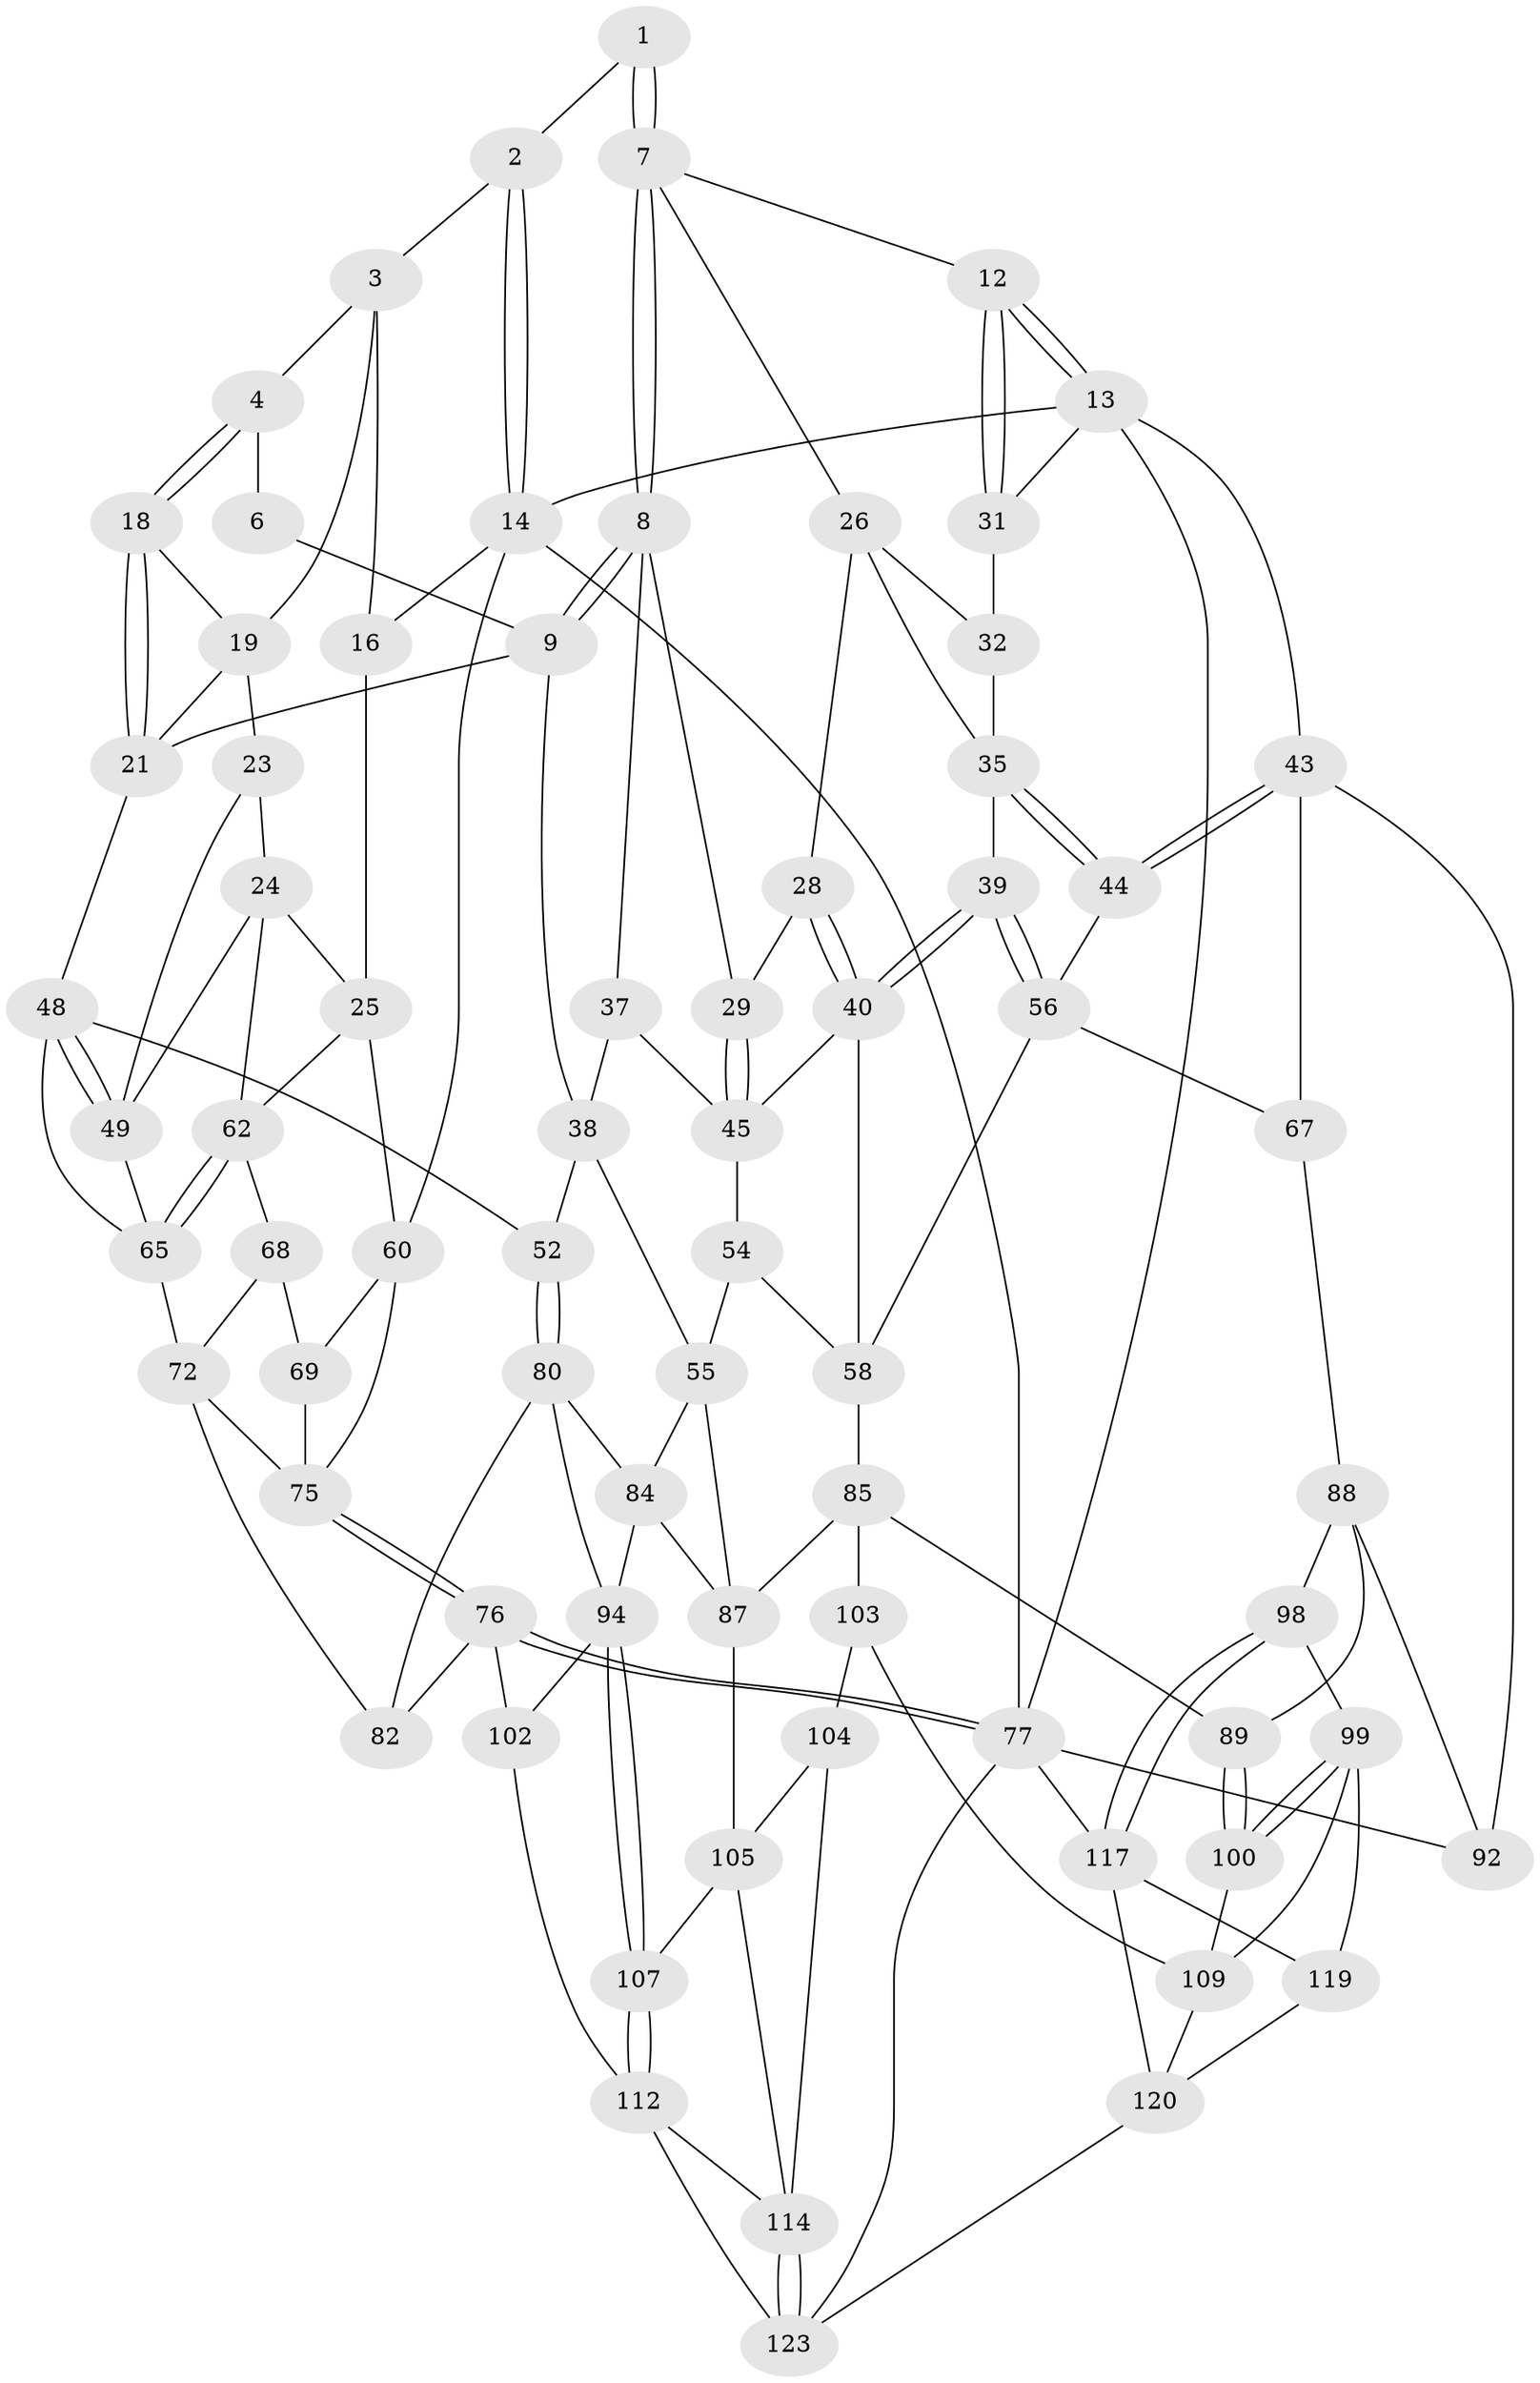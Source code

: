 // original degree distribution, {3: 0.03225806451612903, 4: 0.1935483870967742, 5: 0.5645161290322581, 6: 0.20967741935483872}
// Generated by graph-tools (version 1.1) at 2025/11/02/27/25 16:11:58]
// undirected, 72 vertices, 155 edges
graph export_dot {
graph [start="1"]
  node [color=gray90,style=filled];
  1 [pos="+0.5850818491749459+0"];
  2 [pos="+0.12220820091891575+0"];
  3 [pos="+0.22173676640119125+0.045827404042149376",super="+15"];
  4 [pos="+0.2467874768457452+0.06407626037974892",super="+5"];
  6 [pos="+0.45538422803089174+0",super="+10"];
  7 [pos="+0.6695500794581994+0",super="+11"];
  8 [pos="+0.565834820475569+0.11570278796459188",super="+30"];
  9 [pos="+0.38183581825188145+0.1872563117604063",super="+20"];
  12 [pos="+1+0"];
  13 [pos="+1+0",super="+42"];
  14 [pos="+0+0",super="+17"];
  16 [pos="+0.13153203088118806+0.12467003292383871"];
  18 [pos="+0.26286156025636953+0.20621345734048482"];
  19 [pos="+0.19297956257768237+0.21689882428706467",super="+22"];
  21 [pos="+0.33729567199805516+0.23675586331083637",super="+41"];
  23 [pos="+0.15627069331775617+0.24992064838404415"];
  24 [pos="+0.0343456017297824+0.24832989495407953",super="+59"];
  25 [pos="+0.031789374526392404+0.24774669580321038",super="+61"];
  26 [pos="+0.776302814494667+0.08940548047083141",super="+27"];
  28 [pos="+0.7265427339534142+0.2121115811693607"];
  29 [pos="+0.6675869423177859+0.24536656702815507"];
  31 [pos="+0.9677565726846102+0.11338092591482164",super="+33"];
  32 [pos="+0.8953964160994125+0.14291281477970205",super="+34"];
  35 [pos="+0.8895167505237488+0.2613068706134649",super="+36"];
  37 [pos="+0.5321965215263098+0.26284612850833095"];
  38 [pos="+0.49319147710383354+0.27322101069387034",super="+51"];
  39 [pos="+0.8406635486514014+0.30894819295891285"];
  40 [pos="+0.7603532234762235+0.29875718971840026",super="+47"];
  43 [pos="+1+0.3891613459385288",super="+66"];
  44 [pos="+1+0.3557144474056247"];
  45 [pos="+0.6468075312052771+0.31000553981190027",super="+46"];
  48 [pos="+0.32404606587576595+0.393145598230193",super="+53"];
  49 [pos="+0.22139362162686074+0.37576746728904703",super="+50"];
  52 [pos="+0.3478113532464366+0.42442151151822194"];
  54 [pos="+0.6117583342069324+0.4721254837140172"];
  55 [pos="+0.5767626483376344+0.48134671568230425",super="+83"];
  56 [pos="+0.8535221880709694+0.36310701146330754",super="+57"];
  58 [pos="+0.7325787078457587+0.518040542066842",super="+64"];
  60 [pos="+0+0.1808828965535619",super="+70"];
  62 [pos="+0.10734358370222559+0.4105219533223582",super="+63"];
  65 [pos="+0.14571296672588752+0.4473467492434131",super="+71"];
  67 [pos="+0.9177128485319884+0.5413001898231877"];
  68 [pos="+0.0652093529247658+0.4185067599160767",super="+73"];
  69 [pos="+0.052115282815291035+0.4317865858178119",super="+74"];
  72 [pos="+0.15754164921335617+0.5052849118190784",super="+78"];
  75 [pos="+0+0.5970483401408855",super="+79"];
  76 [pos="+0+1",super="+101"];
  77 [pos="+0+1",super="+91"];
  80 [pos="+0.3293425735350269+0.5568636197158293",super="+81"];
  82 [pos="+0.1470101110987751+0.6489695786446746"];
  84 [pos="+0.38545987345763877+0.6104028982335816",super="+93"];
  85 [pos="+0.7139704600931135+0.7011340394405249",super="+86"];
  87 [pos="+0.5058287472813459+0.69420472120306",super="+96"];
  88 [pos="+0.9051161742842362+0.6931248718661162",super="+97"];
  89 [pos="+0.8672951358180061+0.7036745959031978",super="+90"];
  92 [pos="+1+0.686679415522098"];
  94 [pos="+0.3022915409425488+0.77901269312467",super="+95"];
  98 [pos="+0.9141667786396036+0.8413945833608119"];
  99 [pos="+0.8786296816499536+0.8367837544071346",super="+116"];
  100 [pos="+0.8724556701829329+0.8312785728056358",super="+108"];
  102 [pos="+0.13694411764713016+0.901980962125589"];
  103 [pos="+0.6407396586347596+0.8062171283805032",super="+111"];
  104 [pos="+0.5178585783814537+0.8426811972031922",super="+113"];
  105 [pos="+0.47064431160389714+0.8101343349482634",super="+106"];
  107 [pos="+0.31643145756183516+0.8034043014590593"];
  109 [pos="+0.7680412230945467+0.8718527859701839",super="+110"];
  112 [pos="+0.2581514359137567+0.9352858910041243",super="+121"];
  114 [pos="+0.4730163125632743+0.9964259619536815",super="+115"];
  117 [pos="+1+1",super="+118"];
  119 [pos="+0.8117206203034744+0.9701309630789818"];
  120 [pos="+0.6683896294298672+0.9273755447289643",super="+122"];
  123 [pos="+0.4776630843804029+1",super="+124"];
  1 -- 2;
  1 -- 7;
  1 -- 7;
  2 -- 3;
  2 -- 14;
  2 -- 14;
  3 -- 4;
  3 -- 16;
  3 -- 19;
  4 -- 18;
  4 -- 18;
  4 -- 6 [weight=2];
  6 -- 9;
  7 -- 8;
  7 -- 8;
  7 -- 26;
  7 -- 12;
  8 -- 9;
  8 -- 9;
  8 -- 37;
  8 -- 29;
  9 -- 21;
  9 -- 38;
  12 -- 13;
  12 -- 13;
  12 -- 31;
  12 -- 31;
  13 -- 14;
  13 -- 43;
  13 -- 31;
  13 -- 77;
  14 -- 77;
  14 -- 16;
  14 -- 60;
  16 -- 25;
  18 -- 19;
  18 -- 21;
  18 -- 21;
  19 -- 21;
  19 -- 23;
  21 -- 48;
  23 -- 24;
  23 -- 49;
  24 -- 25;
  24 -- 62;
  24 -- 49;
  25 -- 60;
  25 -- 62;
  26 -- 32;
  26 -- 35;
  26 -- 28;
  28 -- 29;
  28 -- 40;
  28 -- 40;
  29 -- 45;
  29 -- 45;
  31 -- 32;
  32 -- 35;
  35 -- 44;
  35 -- 44;
  35 -- 39;
  37 -- 38;
  37 -- 45;
  38 -- 52;
  38 -- 55;
  39 -- 40;
  39 -- 40;
  39 -- 56;
  39 -- 56;
  40 -- 58;
  40 -- 45;
  43 -- 44;
  43 -- 44;
  43 -- 67;
  43 -- 92;
  44 -- 56;
  45 -- 54;
  48 -- 49;
  48 -- 49;
  48 -- 52;
  48 -- 65;
  49 -- 65;
  52 -- 80;
  52 -- 80;
  54 -- 55;
  54 -- 58;
  55 -- 84;
  55 -- 87;
  56 -- 58;
  56 -- 67;
  58 -- 85;
  60 -- 75;
  60 -- 69;
  62 -- 65;
  62 -- 65;
  62 -- 68;
  65 -- 72;
  67 -- 88;
  68 -- 69 [weight=2];
  68 -- 72;
  69 -- 75;
  72 -- 82;
  72 -- 75;
  75 -- 76;
  75 -- 76;
  76 -- 77;
  76 -- 77;
  76 -- 82;
  76 -- 102;
  77 -- 123;
  77 -- 117;
  77 -- 92;
  80 -- 84;
  80 -- 82;
  80 -- 94;
  84 -- 94;
  84 -- 87;
  85 -- 89;
  85 -- 87;
  85 -- 103;
  87 -- 105;
  88 -- 89;
  88 -- 98;
  88 -- 92;
  89 -- 100 [weight=2];
  89 -- 100;
  94 -- 107;
  94 -- 107;
  94 -- 102;
  98 -- 99;
  98 -- 117;
  98 -- 117;
  99 -- 100;
  99 -- 100;
  99 -- 109;
  99 -- 119;
  100 -- 109;
  102 -- 112;
  103 -- 104 [weight=2];
  103 -- 109;
  104 -- 105;
  104 -- 114;
  105 -- 107;
  105 -- 114;
  107 -- 112;
  107 -- 112;
  109 -- 120;
  112 -- 123;
  112 -- 114;
  114 -- 123;
  114 -- 123;
  117 -- 120;
  117 -- 119;
  119 -- 120;
  120 -- 123;
}
